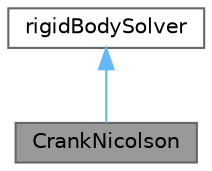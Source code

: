 digraph "CrankNicolson"
{
 // LATEX_PDF_SIZE
  bgcolor="transparent";
  edge [fontname=Helvetica,fontsize=10,labelfontname=Helvetica,labelfontsize=10];
  node [fontname=Helvetica,fontsize=10,shape=box,height=0.2,width=0.4];
  Node1 [id="Node000001",label="CrankNicolson",height=0.2,width=0.4,color="gray40", fillcolor="grey60", style="filled", fontcolor="black",tooltip="Crank-Nicolson 2nd-order time-integrator for 6DoF solid-body motion."];
  Node2 -> Node1 [id="edge1_Node000001_Node000002",dir="back",color="steelblue1",style="solid",tooltip=" "];
  Node2 [id="Node000002",label="rigidBodySolver",height=0.2,width=0.4,color="gray40", fillcolor="white", style="filled",URL="$classFoam_1_1RBD_1_1rigidBodySolver.html",tooltip=" "];
}
